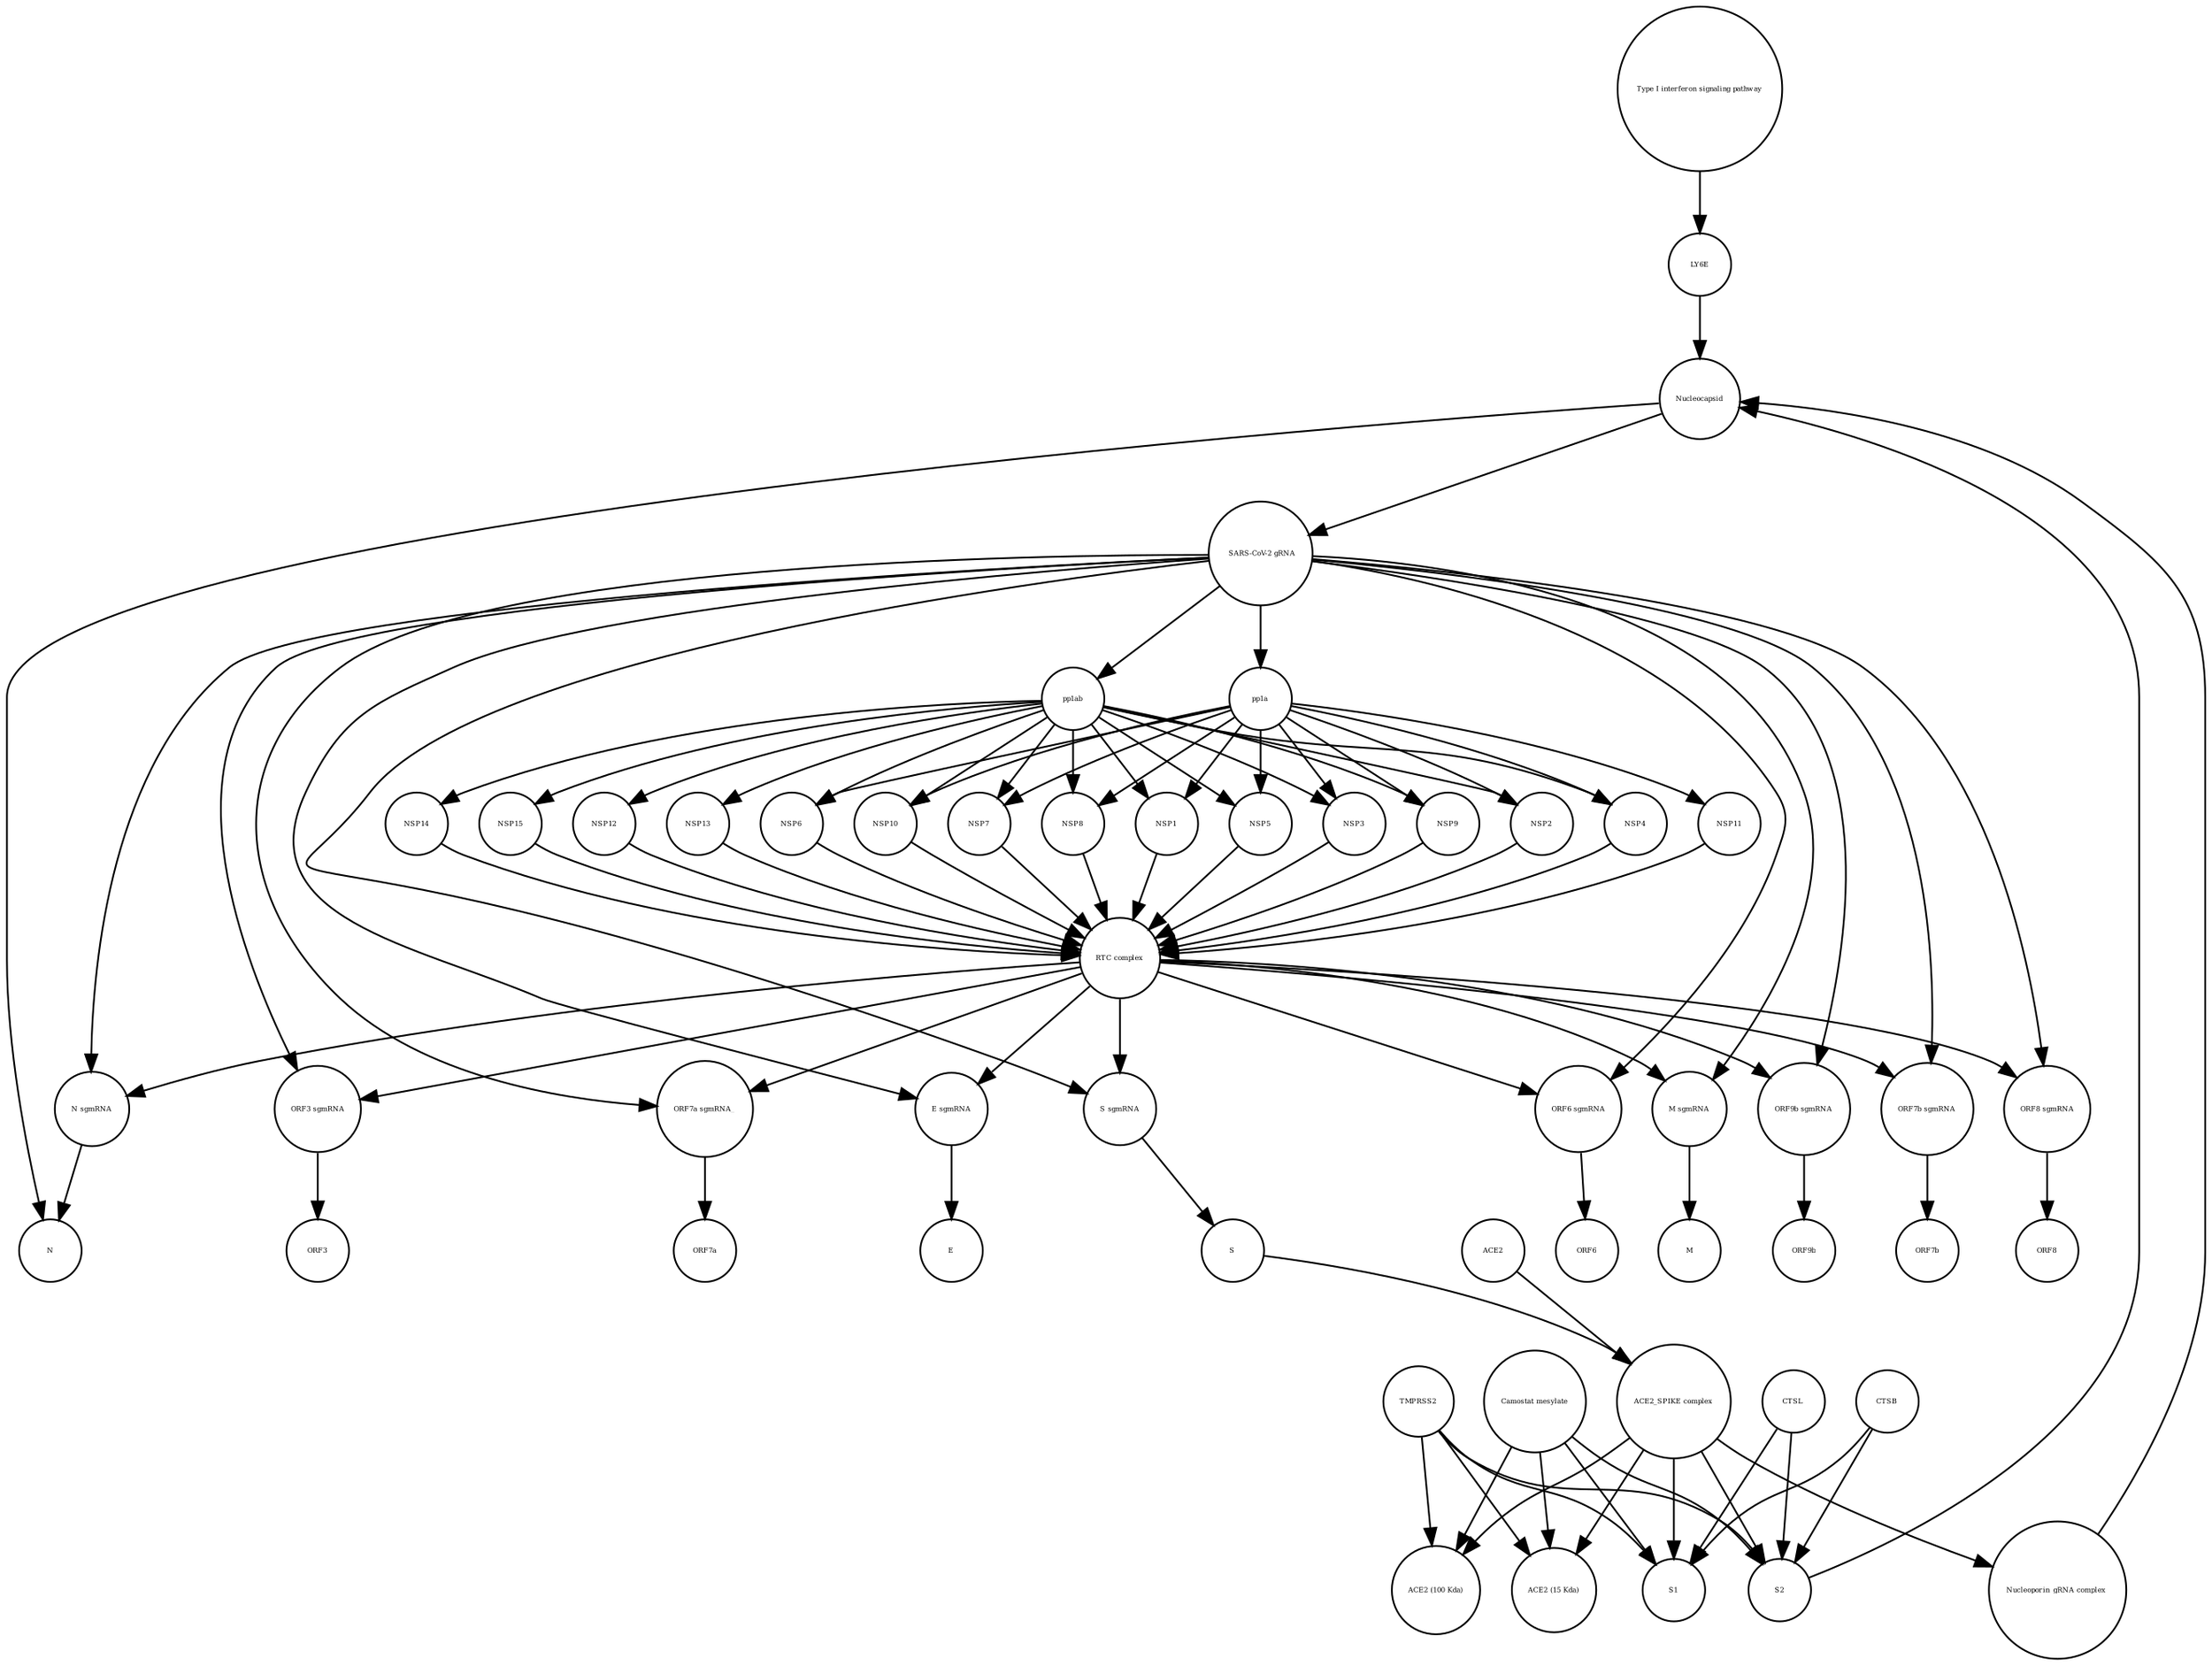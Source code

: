 strict digraph  {
"Type I interferon signaling pathway" [annotation="", bipartite=0, cls=phenotype, fontsize=4, label="Type I interferon signaling pathway", shape=circle];
LY6E [annotation="", bipartite=0, cls=macromolecule, fontsize=4, label=LY6E, shape=circle];
ORF8 [annotation="", bipartite=0, cls=macromolecule, fontsize=4, label=ORF8, shape=circle];
ACE2 [annotation="", bipartite=0, cls=macromolecule, fontsize=4, label=ACE2, shape=circle];
N [annotation="", bipartite=0, cls=macromolecule, fontsize=4, label=N, shape=circle];
ORF3 [annotation="", bipartite=0, cls=macromolecule, fontsize=4, label=ORF3, shape=circle];
NSP7 [annotation="", bipartite=0, cls=macromolecule, fontsize=4, label=NSP7, shape=circle];
"ORF3 sgmRNA" [annotation="", bipartite=0, cls="nucleic acid feature", fontsize=4, label="ORF3 sgmRNA", shape=circle];
NSP14 [annotation="", bipartite=0, cls=macromolecule, fontsize=4, label=NSP14, shape=circle];
ORF7b [annotation="", bipartite=0, cls=macromolecule, fontsize=4, label=ORF7b, shape=circle];
pp1ab [annotation="", bipartite=0, cls=macromolecule, fontsize=4, label=pp1ab, shape=circle];
"ORF7a sgmRNA_" [annotation="", bipartite=0, cls="nucleic acid feature", fontsize=4, label="ORF7a sgmRNA_", shape=circle];
NSP8 [annotation="", bipartite=0, cls=macromolecule, fontsize=4, label=NSP8, shape=circle];
"E sgmRNA" [annotation="", bipartite=0, cls="nucleic acid feature", fontsize=4, label="E sgmRNA", shape=circle];
NSP15 [annotation="", bipartite=0, cls=macromolecule, fontsize=4, label=NSP15, shape=circle];
"S sgmRNA" [annotation="", bipartite=0, cls="nucleic acid feature", fontsize=4, label="S sgmRNA", shape=circle];
CTSB [annotation="", bipartite=0, cls=macromolecule, fontsize=4, label=CTSB, shape=circle];
M [annotation="", bipartite=0, cls=macromolecule, fontsize=4, label=M, shape=circle];
NSP1 [annotation="", bipartite=0, cls=macromolecule, fontsize=4, label=NSP1, shape=circle];
"ACE2 (15 Kda)" [annotation="", bipartite=0, cls=macromolecule, fontsize=4, label="ACE2 (15 Kda)", shape=circle];
" SARS-CoV-2 gRNA" [annotation="", bipartite=0, cls="nucleic acid feature", fontsize=4, label=" SARS-CoV-2 gRNA", shape=circle];
"ORF6 sgmRNA" [annotation="", bipartite=0, cls="nucleic acid feature", fontsize=4, label="ORF6 sgmRNA", shape=circle];
NSP5 [annotation="", bipartite=0, cls=macromolecule, fontsize=4, label=NSP5, shape=circle];
"M sgmRNA" [annotation="", bipartite=0, cls="nucleic acid feature", fontsize=4, label="M sgmRNA", shape=circle];
"Camostat mesylate" [annotation="urn_miriam_pubchem.compound_2536", bipartite=0, cls="simple chemical", fontsize=4, label="Camostat mesylate", shape=circle];
E [annotation="", bipartite=0, cls=macromolecule, fontsize=4, label=E, shape=circle];
NSP11 [annotation="", bipartite=0, cls=macromolecule, fontsize=4, label=NSP11, shape=circle];
"N sgmRNA" [annotation="", bipartite=0, cls="nucleic acid feature", fontsize=4, label="N sgmRNA", shape=circle];
NSP3 [annotation="", bipartite=0, cls=macromolecule, fontsize=4, label=NSP3, shape=circle];
"ORF9b sgmRNA" [annotation="", bipartite=0, cls="nucleic acid feature", fontsize=4, label="ORF9b sgmRNA", shape=circle];
S [annotation="", bipartite=0, cls=macromolecule, fontsize=4, label=S, shape=circle];
TMPRSS2 [annotation="", bipartite=0, cls=macromolecule, fontsize=4, label=TMPRSS2, shape=circle];
S1 [annotation="", bipartite=0, cls=macromolecule, fontsize=4, label=S1, shape=circle];
Nucleocapsid [annotation="", bipartite=0, cls=complex, fontsize=4, label=Nucleocapsid, shape=circle];
NSP9 [annotation="", bipartite=0, cls=macromolecule, fontsize=4, label=NSP9, shape=circle];
NSP2 [annotation="", bipartite=0, cls=macromolecule, fontsize=4, label=NSP2, shape=circle];
S2 [annotation="", bipartite=0, cls=macromolecule, fontsize=4, label=S2, shape=circle];
ORF7a [annotation="", bipartite=0, cls=macromolecule, fontsize=4, label=ORF7a, shape=circle];
NSP4 [annotation="", bipartite=0, cls=macromolecule, fontsize=4, label=NSP4, shape=circle];
NSP12 [annotation="", bipartite=0, cls=macromolecule, fontsize=4, label=NSP12, shape=circle];
NSP6 [annotation="", bipartite=0, cls=macromolecule, fontsize=4, label=NSP6, shape=circle];
"ORF7b sgmRNA" [annotation="", bipartite=0, cls="nucleic acid feature", fontsize=4, label="ORF7b sgmRNA", shape=circle];
NSP13 [annotation="", bipartite=0, cls=macromolecule, fontsize=4, label=NSP13, shape=circle];
"ACE2_SPIKE complex" [annotation="", bipartite=0, cls=complex, fontsize=4, label="ACE2_SPIKE complex", shape=circle];
CTSL [annotation="", bipartite=0, cls=macromolecule, fontsize=4, label=CTSL, shape=circle];
pp1a [annotation="", bipartite=0, cls=macromolecule, fontsize=4, label=pp1a, shape=circle];
"RTC complex" [annotation="", bipartite=0, cls=complex, fontsize=4, label="RTC complex", shape=circle];
"ACE2 (100 Kda)" [annotation="", bipartite=0, cls=macromolecule, fontsize=4, label="ACE2 (100 Kda)", shape=circle];
"ORF8 sgmRNA" [annotation="", bipartite=0, cls="nucleic acid feature", fontsize=4, label="ORF8 sgmRNA", shape=circle];
ORF9b [annotation="", bipartite=0, cls=macromolecule, fontsize=4, label=ORF9b, shape=circle];
ORF6 [annotation="", bipartite=0, cls=macromolecule, fontsize=4, label=ORF6, shape=circle];
"Nucleoporin_gRNA complex " [annotation="", bipartite=0, cls=complex, fontsize=4, label="Nucleoporin_gRNA complex ", shape=circle];
NSP10 [annotation="", bipartite=0, cls=macromolecule, fontsize=4, label=NSP10, shape=circle];
"Type I interferon signaling pathway" -> LY6E  [annotation="", interaction_type=stimulation];
LY6E -> Nucleocapsid  [annotation="urn_miriam_doi_10.1101%2F2020.03.05.979260|urn_miriam_doi_10.1101%2F2020.04.02.021469", interaction_type=inhibition];
ACE2 -> "ACE2_SPIKE complex"  [annotation="", interaction_type=production];
NSP7 -> "RTC complex"  [annotation="", interaction_type=production];
"ORF3 sgmRNA" -> ORF3  [annotation="", interaction_type=production];
NSP14 -> "RTC complex"  [annotation="", interaction_type=production];
pp1ab -> NSP13  [annotation=urn_miriam_pubmed_31226023, interaction_type=catalysis];
pp1ab -> NSP1  [annotation=urn_miriam_pubmed_31226023, interaction_type=catalysis];
pp1ab -> NSP3  [annotation=urn_miriam_pubmed_31226023, interaction_type=catalysis];
pp1ab -> NSP7  [annotation=urn_miriam_pubmed_31226023, interaction_type=catalysis];
pp1ab -> NSP14  [annotation=urn_miriam_pubmed_31226023, interaction_type=catalysis];
pp1ab -> NSP5  [annotation=urn_miriam_pubmed_31226023, interaction_type=catalysis];
pp1ab -> NSP9  [annotation=urn_miriam_pubmed_31226023, interaction_type=catalysis];
pp1ab -> NSP4  [annotation=urn_miriam_pubmed_31226023, interaction_type=catalysis];
pp1ab -> NSP6  [annotation=urn_miriam_pubmed_31226023, interaction_type=catalysis];
pp1ab -> NSP8  [annotation=urn_miriam_pubmed_31226023, interaction_type=catalysis];
pp1ab -> NSP2  [annotation=urn_miriam_pubmed_31226023, interaction_type=catalysis];
pp1ab -> NSP15  [annotation=urn_miriam_pubmed_31226023, interaction_type=catalysis];
pp1ab -> NSP12  [annotation=urn_miriam_pubmed_31226023, interaction_type=catalysis];
pp1ab -> NSP10  [annotation=urn_miriam_pubmed_31226023, interaction_type=catalysis];
"ORF7a sgmRNA_" -> ORF7a  [annotation="", interaction_type=production];
NSP8 -> "RTC complex"  [annotation="", interaction_type=production];
"E sgmRNA" -> E  [annotation="", interaction_type=production];
NSP15 -> "RTC complex"  [annotation="", interaction_type=production];
"S sgmRNA" -> S  [annotation="", interaction_type=production];
CTSB -> S2  [annotation=urn_miriam_pubmed_32142651, interaction_type=catalysis];
CTSB -> S1  [annotation=urn_miriam_pubmed_32142651, interaction_type=catalysis];
NSP1 -> "RTC complex"  [annotation="", interaction_type=production];
" SARS-CoV-2 gRNA" -> pp1ab  [annotation="", interaction_type=production];
" SARS-CoV-2 gRNA" -> pp1a  [annotation="", interaction_type=production];
" SARS-CoV-2 gRNA" -> "ORF7b sgmRNA"  [annotation="", interaction_type=production];
" SARS-CoV-2 gRNA" -> "ORF9b sgmRNA"  [annotation="", interaction_type=production];
" SARS-CoV-2 gRNA" -> "ORF3 sgmRNA"  [annotation="", interaction_type=production];
" SARS-CoV-2 gRNA" -> "ORF6 sgmRNA"  [annotation="", interaction_type=production];
" SARS-CoV-2 gRNA" -> "M sgmRNA"  [annotation="", interaction_type=production];
" SARS-CoV-2 gRNA" -> "ORF7a sgmRNA_"  [annotation="", interaction_type=production];
" SARS-CoV-2 gRNA" -> "ORF8 sgmRNA"  [annotation="", interaction_type=production];
" SARS-CoV-2 gRNA" -> "E sgmRNA"  [annotation="", interaction_type=production];
" SARS-CoV-2 gRNA" -> "S sgmRNA"  [annotation="", interaction_type=production];
" SARS-CoV-2 gRNA" -> "N sgmRNA"  [annotation="", interaction_type=production];
"ORF6 sgmRNA" -> ORF6  [annotation="", interaction_type=production];
NSP5 -> "RTC complex"  [annotation="", interaction_type=production];
"M sgmRNA" -> M  [annotation="", interaction_type=production];
"Camostat mesylate" -> "ACE2 (100 Kda)"  [annotation="urn_miriam_pubmed_32142651|urn_miriam_pubmed_32094589|urn_miriam_pubmed_24227843", interaction_type=inhibition];
"Camostat mesylate" -> "ACE2 (15 Kda)"  [annotation="urn_miriam_pubmed_32142651|urn_miriam_pubmed_32094589|urn_miriam_pubmed_24227843", interaction_type=inhibition];
"Camostat mesylate" -> S2  [annotation="urn_miriam_pubmed_32142651|urn_miriam_pubmed_32094589|urn_miriam_pubmed_24227843", interaction_type=inhibition];
"Camostat mesylate" -> S1  [annotation="urn_miriam_pubmed_32142651|urn_miriam_pubmed_32094589|urn_miriam_pubmed_24227843", interaction_type=inhibition];
NSP11 -> "RTC complex"  [annotation="", interaction_type=production];
"N sgmRNA" -> N  [annotation="", interaction_type=production];
NSP3 -> "RTC complex"  [annotation="", interaction_type=production];
"ORF9b sgmRNA" -> ORF9b  [annotation="", interaction_type=production];
S -> "ACE2_SPIKE complex"  [annotation="", interaction_type=production];
TMPRSS2 -> "ACE2 (100 Kda)"  [annotation="urn_miriam_pubmed_32142651|urn_miriam_pubmed_32094589|urn_miriam_pubmed_24227843", interaction_type=catalysis];
TMPRSS2 -> "ACE2 (15 Kda)"  [annotation="urn_miriam_pubmed_32142651|urn_miriam_pubmed_32094589|urn_miriam_pubmed_24227843", interaction_type=catalysis];
TMPRSS2 -> S2  [annotation="urn_miriam_pubmed_32142651|urn_miriam_pubmed_32094589|urn_miriam_pubmed_24227843", interaction_type=catalysis];
TMPRSS2 -> S1  [annotation="urn_miriam_pubmed_32142651|urn_miriam_pubmed_32094589|urn_miriam_pubmed_24227843", interaction_type=catalysis];
Nucleocapsid -> " SARS-CoV-2 gRNA"  [annotation="", interaction_type=production];
Nucleocapsid -> N  [annotation="", interaction_type=production];
NSP9 -> "RTC complex"  [annotation="", interaction_type=production];
NSP2 -> "RTC complex"  [annotation="", interaction_type=production];
S2 -> Nucleocapsid  [annotation="urn_miriam_doi_10.1101%2F2020.03.05.979260|urn_miriam_doi_10.1101%2F2020.04.02.021469", interaction_type=stimulation];
NSP4 -> "RTC complex"  [annotation="", interaction_type=production];
NSP12 -> "RTC complex"  [annotation="", interaction_type=production];
NSP6 -> "RTC complex"  [annotation="", interaction_type=production];
"ORF7b sgmRNA" -> ORF7b  [annotation="", interaction_type=production];
NSP13 -> "RTC complex"  [annotation="", interaction_type=production];
"ACE2_SPIKE complex" -> S1  [annotation="", interaction_type=production];
"ACE2_SPIKE complex" -> S2  [annotation="", interaction_type=production];
"ACE2_SPIKE complex" -> "Nucleoporin_gRNA complex "  [annotation="urn_miriam_pubmed_32142651|urn_miriam_pubmed_32094589", interaction_type=stimulation];
"ACE2_SPIKE complex" -> "ACE2 (15 Kda)"  [annotation="", interaction_type=production];
"ACE2_SPIKE complex" -> "ACE2 (100 Kda)"  [annotation="", interaction_type=production];
CTSL -> S2  [annotation=urn_miriam_pubmed_32142651, interaction_type=catalysis];
CTSL -> S1  [annotation=urn_miriam_pubmed_32142651, interaction_type=catalysis];
pp1a -> NSP1  [annotation=urn_miriam_pubmed_31226023, interaction_type=catalysis];
pp1a -> NSP3  [annotation=urn_miriam_pubmed_31226023, interaction_type=catalysis];
pp1a -> NSP7  [annotation=urn_miriam_pubmed_31226023, interaction_type=catalysis];
pp1a -> NSP11  [annotation=urn_miriam_pubmed_31226023, interaction_type=catalysis];
pp1a -> NSP5  [annotation=urn_miriam_pubmed_31226023, interaction_type=catalysis];
pp1a -> NSP9  [annotation=urn_miriam_pubmed_31226023, interaction_type=catalysis];
pp1a -> NSP8  [annotation=urn_miriam_pubmed_31226023, interaction_type=catalysis];
pp1a -> NSP2  [annotation=urn_miriam_pubmed_31226023, interaction_type=catalysis];
pp1a -> NSP4  [annotation=urn_miriam_pubmed_31226023, interaction_type=catalysis];
pp1a -> NSP6  [annotation=urn_miriam_pubmed_31226023, interaction_type=catalysis];
pp1a -> NSP10  [annotation=urn_miriam_pubmed_31226023, interaction_type=catalysis];
"RTC complex" -> "ORF7b sgmRNA"  [annotation=urn_miriam_pubmed_31226023, interaction_type="necessary stimulation"];
"RTC complex" -> "ORF9b sgmRNA"  [annotation=urn_miriam_pubmed_31226023, interaction_type="necessary stimulation"];
"RTC complex" -> "ORF3 sgmRNA"  [annotation=urn_miriam_pubmed_31226023, interaction_type="necessary stimulation"];
"RTC complex" -> "ORF6 sgmRNA"  [annotation=urn_miriam_pubmed_31226023, interaction_type="necessary stimulation"];
"RTC complex" -> "M sgmRNA"  [annotation=urn_miriam_pubmed_31226023, interaction_type="necessary stimulation"];
"RTC complex" -> "ORF7a sgmRNA_"  [annotation=urn_miriam_pubmed_31226023, interaction_type="necessary stimulation"];
"RTC complex" -> "ORF8 sgmRNA"  [annotation=urn_miriam_pubmed_31226023, interaction_type="necessary stimulation"];
"RTC complex" -> "E sgmRNA"  [annotation=urn_miriam_pubmed_31226023, interaction_type="necessary stimulation"];
"RTC complex" -> "S sgmRNA"  [annotation=urn_miriam_pubmed_31226023, interaction_type="necessary stimulation"];
"RTC complex" -> "N sgmRNA"  [annotation=urn_miriam_pubmed_31226023, interaction_type="necessary stimulation"];
"ORF8 sgmRNA" -> ORF8  [annotation="", interaction_type=production];
"Nucleoporin_gRNA complex " -> Nucleocapsid  [annotation="", interaction_type=production];
NSP10 -> "RTC complex"  [annotation="", interaction_type=production];
}
